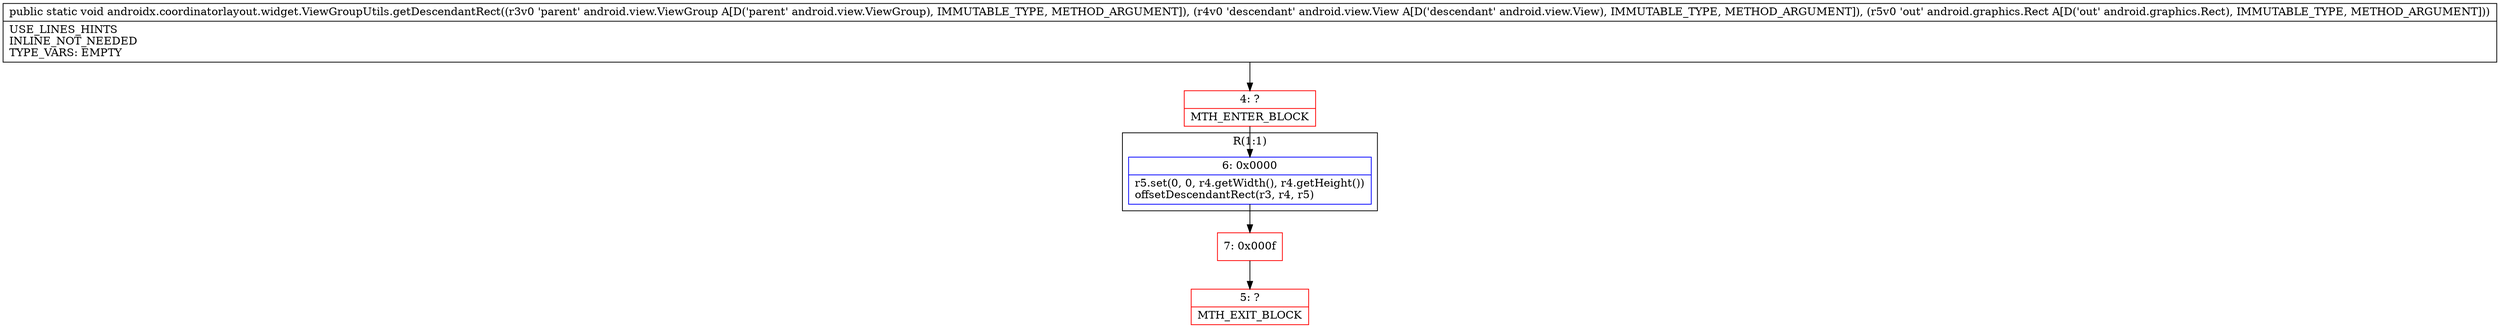 digraph "CFG forandroidx.coordinatorlayout.widget.ViewGroupUtils.getDescendantRect(Landroid\/view\/ViewGroup;Landroid\/view\/View;Landroid\/graphics\/Rect;)V" {
subgraph cluster_Region_267473330 {
label = "R(1:1)";
node [shape=record,color=blue];
Node_6 [shape=record,label="{6\:\ 0x0000|r5.set(0, 0, r4.getWidth(), r4.getHeight())\loffsetDescendantRect(r3, r4, r5)\l}"];
}
Node_4 [shape=record,color=red,label="{4\:\ ?|MTH_ENTER_BLOCK\l}"];
Node_7 [shape=record,color=red,label="{7\:\ 0x000f}"];
Node_5 [shape=record,color=red,label="{5\:\ ?|MTH_EXIT_BLOCK\l}"];
MethodNode[shape=record,label="{public static void androidx.coordinatorlayout.widget.ViewGroupUtils.getDescendantRect((r3v0 'parent' android.view.ViewGroup A[D('parent' android.view.ViewGroup), IMMUTABLE_TYPE, METHOD_ARGUMENT]), (r4v0 'descendant' android.view.View A[D('descendant' android.view.View), IMMUTABLE_TYPE, METHOD_ARGUMENT]), (r5v0 'out' android.graphics.Rect A[D('out' android.graphics.Rect), IMMUTABLE_TYPE, METHOD_ARGUMENT]))  | USE_LINES_HINTS\lINLINE_NOT_NEEDED\lTYPE_VARS: EMPTY\l}"];
MethodNode -> Node_4;Node_6 -> Node_7;
Node_4 -> Node_6;
Node_7 -> Node_5;
}

